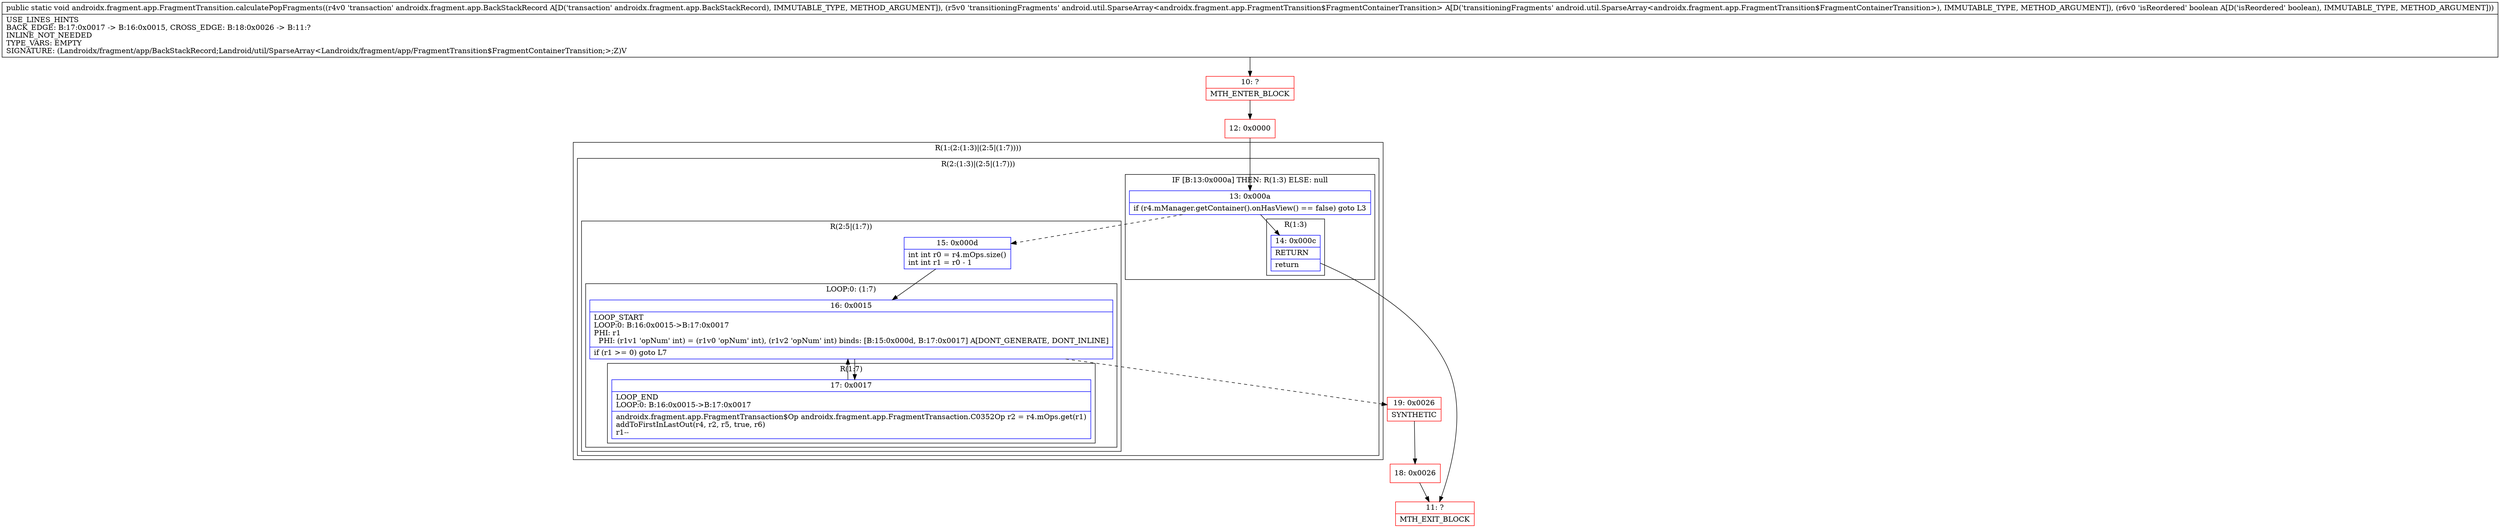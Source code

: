 digraph "CFG forandroidx.fragment.app.FragmentTransition.calculatePopFragments(Landroidx\/fragment\/app\/BackStackRecord;Landroid\/util\/SparseArray;Z)V" {
subgraph cluster_Region_452351368 {
label = "R(1:(2:(1:3)|(2:5|(1:7))))";
node [shape=record,color=blue];
subgraph cluster_Region_2050381382 {
label = "R(2:(1:3)|(2:5|(1:7)))";
node [shape=record,color=blue];
subgraph cluster_IfRegion_1490334272 {
label = "IF [B:13:0x000a] THEN: R(1:3) ELSE: null";
node [shape=record,color=blue];
Node_13 [shape=record,label="{13\:\ 0x000a|if (r4.mManager.getContainer().onHasView() == false) goto L3\l}"];
subgraph cluster_Region_1681139405 {
label = "R(1:3)";
node [shape=record,color=blue];
Node_14 [shape=record,label="{14\:\ 0x000c|RETURN\l|return\l}"];
}
}
subgraph cluster_Region_758007963 {
label = "R(2:5|(1:7))";
node [shape=record,color=blue];
Node_15 [shape=record,label="{15\:\ 0x000d|int int r0 = r4.mOps.size()\lint int r1 = r0 \- 1\l}"];
subgraph cluster_LoopRegion_1752453429 {
label = "LOOP:0: (1:7)";
node [shape=record,color=blue];
Node_16 [shape=record,label="{16\:\ 0x0015|LOOP_START\lLOOP:0: B:16:0x0015\-\>B:17:0x0017\lPHI: r1 \l  PHI: (r1v1 'opNum' int) = (r1v0 'opNum' int), (r1v2 'opNum' int) binds: [B:15:0x000d, B:17:0x0017] A[DONT_GENERATE, DONT_INLINE]\l|if (r1 \>= 0) goto L7\l}"];
subgraph cluster_Region_1971123267 {
label = "R(1:7)";
node [shape=record,color=blue];
Node_17 [shape=record,label="{17\:\ 0x0017|LOOP_END\lLOOP:0: B:16:0x0015\-\>B:17:0x0017\l|androidx.fragment.app.FragmentTransaction$Op androidx.fragment.app.FragmentTransaction.C0352Op r2 = r4.mOps.get(r1)\laddToFirstInLastOut(r4, r2, r5, true, r6)\lr1\-\-\l}"];
}
}
}
}
}
Node_10 [shape=record,color=red,label="{10\:\ ?|MTH_ENTER_BLOCK\l}"];
Node_12 [shape=record,color=red,label="{12\:\ 0x0000}"];
Node_11 [shape=record,color=red,label="{11\:\ ?|MTH_EXIT_BLOCK\l}"];
Node_19 [shape=record,color=red,label="{19\:\ 0x0026|SYNTHETIC\l}"];
Node_18 [shape=record,color=red,label="{18\:\ 0x0026}"];
MethodNode[shape=record,label="{public static void androidx.fragment.app.FragmentTransition.calculatePopFragments((r4v0 'transaction' androidx.fragment.app.BackStackRecord A[D('transaction' androidx.fragment.app.BackStackRecord), IMMUTABLE_TYPE, METHOD_ARGUMENT]), (r5v0 'transitioningFragments' android.util.SparseArray\<androidx.fragment.app.FragmentTransition$FragmentContainerTransition\> A[D('transitioningFragments' android.util.SparseArray\<androidx.fragment.app.FragmentTransition$FragmentContainerTransition\>), IMMUTABLE_TYPE, METHOD_ARGUMENT]), (r6v0 'isReordered' boolean A[D('isReordered' boolean), IMMUTABLE_TYPE, METHOD_ARGUMENT]))  | USE_LINES_HINTS\lBACK_EDGE: B:17:0x0017 \-\> B:16:0x0015, CROSS_EDGE: B:18:0x0026 \-\> B:11:?\lINLINE_NOT_NEEDED\lTYPE_VARS: EMPTY\lSIGNATURE: (Landroidx\/fragment\/app\/BackStackRecord;Landroid\/util\/SparseArray\<Landroidx\/fragment\/app\/FragmentTransition$FragmentContainerTransition;\>;Z)V\l}"];
MethodNode -> Node_10;Node_13 -> Node_14;
Node_13 -> Node_15[style=dashed];
Node_14 -> Node_11;
Node_15 -> Node_16;
Node_16 -> Node_17;
Node_16 -> Node_19[style=dashed];
Node_17 -> Node_16;
Node_10 -> Node_12;
Node_12 -> Node_13;
Node_19 -> Node_18;
Node_18 -> Node_11;
}

